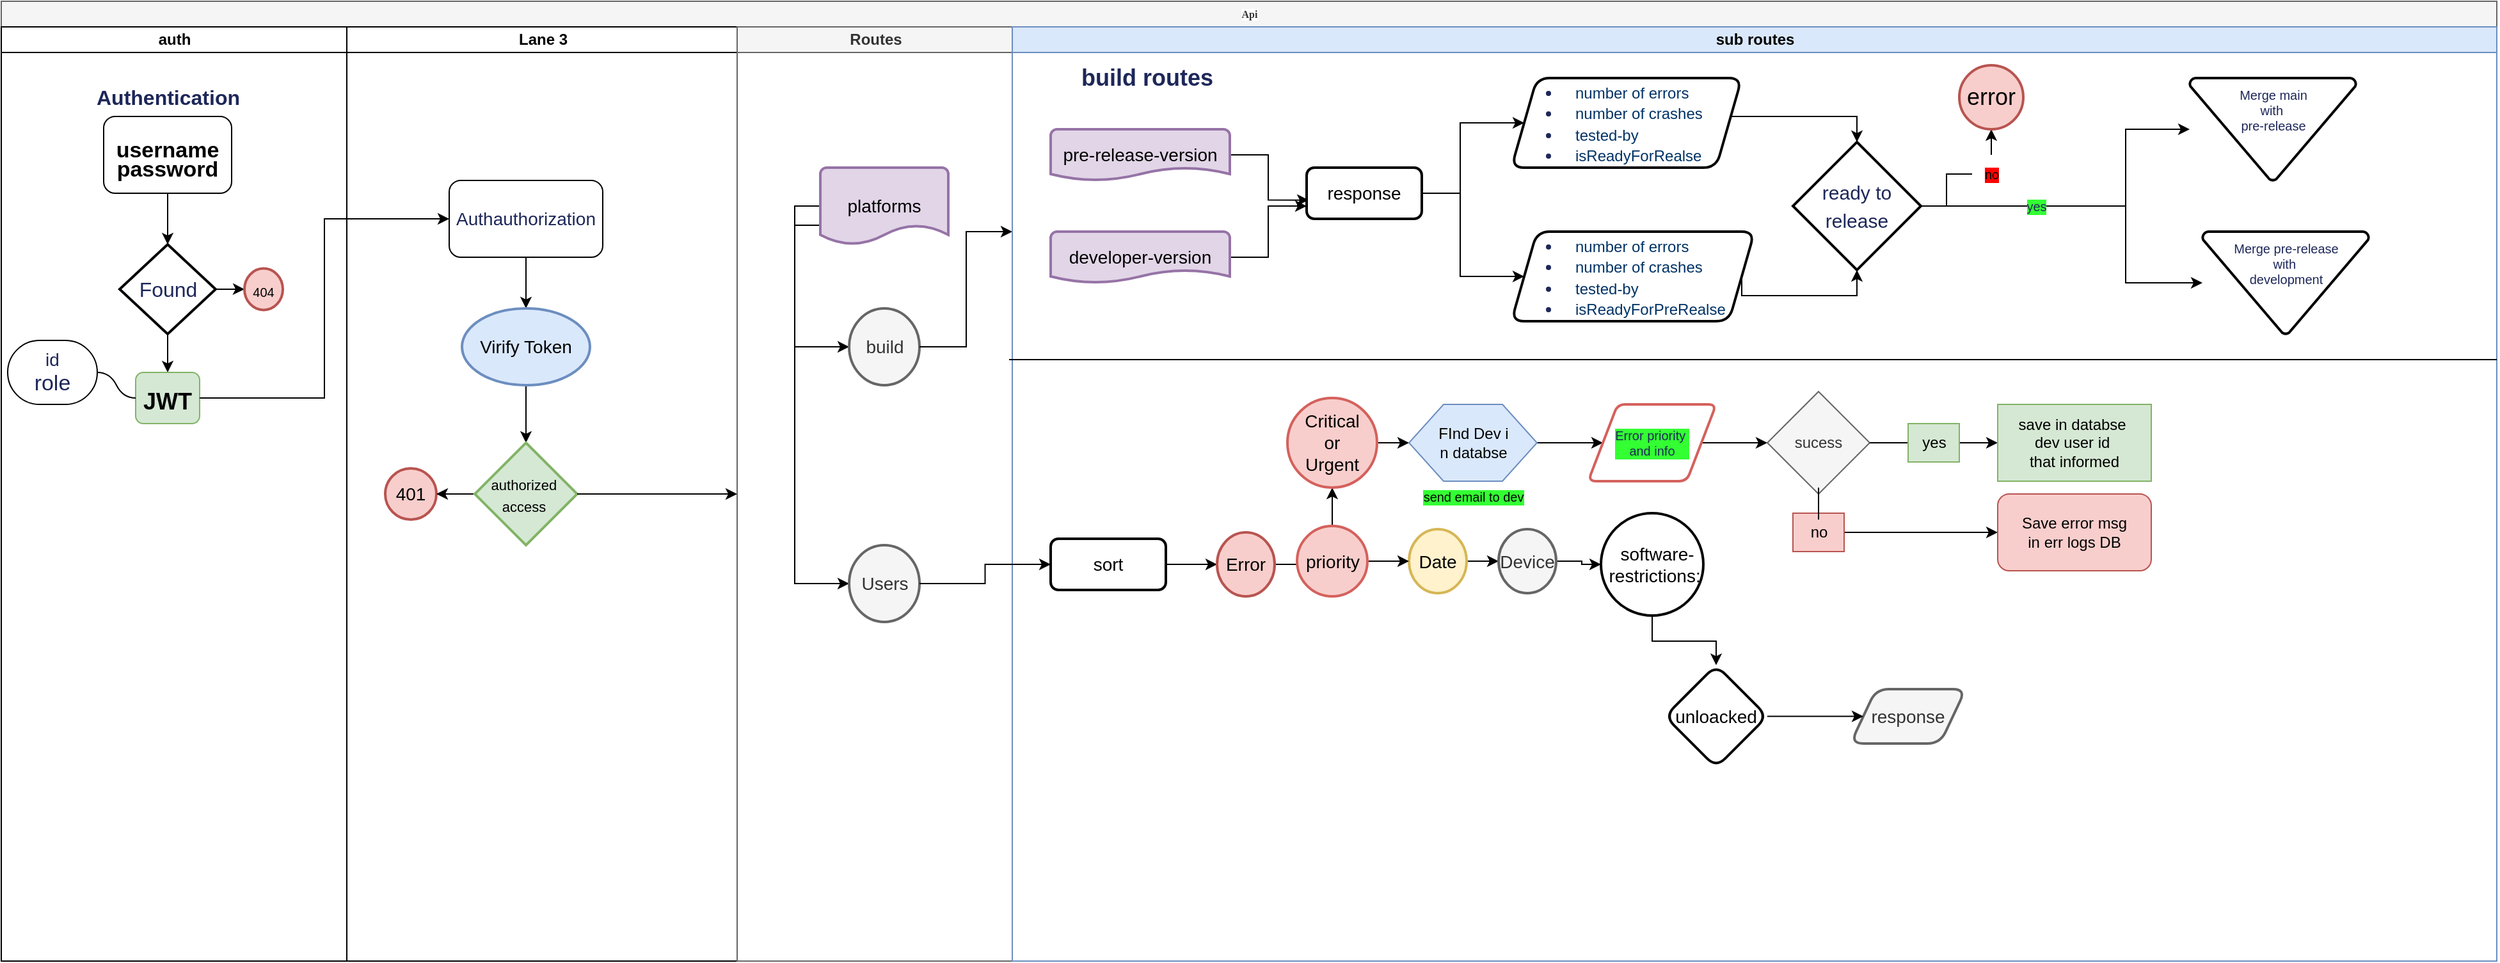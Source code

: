 <mxfile version="20.8.5" type="github">
  <diagram name="Page-1" id="74e2e168-ea6b-b213-b513-2b3c1d86103e">
    <mxGraphModel dx="1870" dy="2088" grid="1" gridSize="10" guides="1" tooltips="1" connect="1" arrows="1" fold="1" page="1" pageScale="1" pageWidth="1100" pageHeight="850" background="none" math="0" shadow="0">
      <root>
        <mxCell id="0" />
        <mxCell id="1" parent="0" />
        <mxCell id="TijtGxp5Sjw6RaLspG1S-23" style="edgeStyle=orthogonalEdgeStyle;rounded=0;orthogonalLoop=1;jettySize=auto;html=1;exitX=1;exitY=0.5;exitDx=0;exitDy=0;fontFamily=Helvetica;fontSize=14;fontColor=#1d2759;" parent="1" source="TijtGxp5Sjw6RaLspG1S-5" edge="1">
          <mxGeometry relative="1" as="geometry">
            <mxPoint x="870" y="455" as="targetPoint" />
            <Array as="points">
              <mxPoint x="850" y="445" />
              <mxPoint x="850" y="455" />
            </Array>
          </mxGeometry>
        </mxCell>
        <mxCell id="77e6c97f196da883-1" value="Api" style="swimlane;html=1;childLayout=stackLayout;startSize=20;rounded=0;shadow=0;labelBackgroundColor=#FFFFFF;strokeWidth=1;fontFamily=Verdana;fontSize=8;align=center;fillColor=#f5f5f5;fontColor=#333333;strokeColor=#666666;" parent="1" vertex="1">
          <mxGeometry x="160" y="-10" width="1950" height="750" as="geometry" />
        </mxCell>
        <mxCell id="77e6c97f196da883-2" value="auth" style="swimlane;html=1;startSize=20;" parent="77e6c97f196da883-1" vertex="1">
          <mxGeometry y="20" width="270" height="730" as="geometry">
            <mxRectangle y="20" width="40" height="730" as="alternateBounds" />
          </mxGeometry>
        </mxCell>
        <mxCell id="tOllKT5evSO37Req1rAb-6" value="" style="edgeStyle=orthogonalEdgeStyle;rounded=0;orthogonalLoop=1;jettySize=auto;html=1;fontFamily=Helvetica;fontSize=17;fontColor=#1d2759;" parent="77e6c97f196da883-2" source="77e6c97f196da883-8" target="tOllKT5evSO37Req1rAb-4" edge="1">
          <mxGeometry relative="1" as="geometry" />
        </mxCell>
        <mxCell id="77e6c97f196da883-8" value="&lt;h1 style=&quot;line-height: 20%; font-size: 17px;&quot;&gt;&lt;font face=&quot;Helvetica&quot; style=&quot;font-size: 17px;&quot;&gt;username&lt;/font&gt;&lt;/h1&gt;&lt;div style=&quot;line-height: 20%; font-size: 17px;&quot;&gt;&lt;font face=&quot;Helvetica&quot; style=&quot;font-size: 17px;&quot;&gt;&lt;b style=&quot;&quot;&gt;password&lt;/b&gt;&lt;/font&gt;&lt;/div&gt;" style="rounded=1;whiteSpace=wrap;html=1;shadow=0;labelBackgroundColor=none;strokeWidth=1;fontFamily=Verdana;fontSize=8;align=center;" parent="77e6c97f196da883-2" vertex="1">
          <mxGeometry x="80" y="70" width="100" height="60" as="geometry" />
        </mxCell>
        <mxCell id="tOllKT5evSO37Req1rAb-3" value="&lt;b&gt;&lt;font color=&quot;#1d2759&quot;&gt;Authentication&lt;/font&gt;&lt;/b&gt;" style="text;html=1;align=center;verticalAlign=middle;resizable=0;points=[];autosize=1;strokeColor=none;fillColor=none;fontSize=16;strokeWidth=1;" parent="77e6c97f196da883-2" vertex="1">
          <mxGeometry x="60" y="40" width="140" height="30" as="geometry" />
        </mxCell>
        <mxCell id="tOllKT5evSO37Req1rAb-8" value="" style="edgeStyle=orthogonalEdgeStyle;rounded=0;orthogonalLoop=1;jettySize=auto;html=1;fontFamily=Helvetica;fontSize=18;fontColor=#1d2759;" parent="77e6c97f196da883-2" source="tOllKT5evSO37Req1rAb-4" target="tOllKT5evSO37Req1rAb-7" edge="1">
          <mxGeometry relative="1" as="geometry" />
        </mxCell>
        <mxCell id="tOllKT5evSO37Req1rAb-10" value="" style="edgeStyle=orthogonalEdgeStyle;rounded=0;orthogonalLoop=1;jettySize=auto;html=1;fontFamily=Helvetica;fontSize=18;fontColor=#1d2759;" parent="77e6c97f196da883-2" source="tOllKT5evSO37Req1rAb-4" target="tOllKT5evSO37Req1rAb-9" edge="1">
          <mxGeometry relative="1" as="geometry" />
        </mxCell>
        <mxCell id="tOllKT5evSO37Req1rAb-4" value="Found" style="strokeWidth=2;html=1;shape=mxgraph.flowchart.decision;whiteSpace=wrap;fontSize=16;fontColor=#1d2759;" parent="77e6c97f196da883-2" vertex="1">
          <mxGeometry x="92.5" y="170" width="75" height="70" as="geometry" />
        </mxCell>
        <mxCell id="tOllKT5evSO37Req1rAb-7" value="&lt;h1 style=&quot;line-height: 50%;&quot;&gt;&lt;font style=&quot;font-size: 18px;&quot;&gt;JWT&lt;/font&gt;&lt;/h1&gt;" style="rounded=1;whiteSpace=wrap;html=1;strokeWidth=1;fontFamily=Helvetica;fontSize=17;fillColor=#d5e8d4;strokeColor=#82b366;" parent="77e6c97f196da883-2" vertex="1">
          <mxGeometry x="105" y="270" width="50" height="40" as="geometry" />
        </mxCell>
        <mxCell id="tOllKT5evSO37Req1rAb-9" value="&lt;font style=&quot;font-size: 10px;&quot;&gt;404&lt;/font&gt;" style="ellipse;whiteSpace=wrap;html=1;fontSize=16;strokeWidth=2;fillColor=#f8cecc;strokeColor=#b85450;" parent="77e6c97f196da883-2" vertex="1">
          <mxGeometry x="190" y="188.75" width="30" height="32.5" as="geometry" />
        </mxCell>
        <mxCell id="tOllKT5evSO37Req1rAb-45" value="id&lt;br style=&quot;border-color: var(--border-color); font-size: 17px;&quot;&gt;&lt;span style=&quot;font-size: 17px;&quot;&gt;role&lt;/span&gt;" style="whiteSpace=wrap;html=1;rounded=1;arcSize=50;align=center;verticalAlign=middle;strokeWidth=1;autosize=1;spacing=4;treeFolding=1;treeMoving=1;newEdgeStyle={&quot;edgeStyle&quot;:&quot;entityRelationEdgeStyle&quot;,&quot;startArrow&quot;:&quot;none&quot;,&quot;endArrow&quot;:&quot;none&quot;,&quot;segment&quot;:10,&quot;curved&quot;:1,&quot;sourcePerimeterSpacing&quot;:0,&quot;targetPerimeterSpacing&quot;:0};fontFamily=Helvetica;fontSize=14;fontColor=#1d2759;" parent="77e6c97f196da883-2" vertex="1">
          <mxGeometry x="5" y="245" width="70" height="50" as="geometry" />
        </mxCell>
        <mxCell id="tOllKT5evSO37Req1rAb-46" value="" style="edgeStyle=entityRelationEdgeStyle;startArrow=none;endArrow=none;segment=10;curved=1;sourcePerimeterSpacing=0;targetPerimeterSpacing=0;rounded=0;fontFamily=Helvetica;fontSize=14;fontColor=#1d2759;exitX=0;exitY=0.5;exitDx=0;exitDy=0;" parent="77e6c97f196da883-2" source="tOllKT5evSO37Req1rAb-7" target="tOllKT5evSO37Req1rAb-45" edge="1">
          <mxGeometry relative="1" as="geometry">
            <mxPoint x="113" y="280" as="sourcePoint" />
          </mxGeometry>
        </mxCell>
        <mxCell id="77e6c97f196da883-4" value="Lane 3" style="swimlane;html=1;startSize=20;" parent="77e6c97f196da883-1" vertex="1">
          <mxGeometry x="270" y="20" width="305" height="730" as="geometry" />
        </mxCell>
        <mxCell id="tOllKT5evSO37Req1rAb-27" value="" style="edgeStyle=orthogonalEdgeStyle;rounded=0;orthogonalLoop=1;jettySize=auto;html=1;fontFamily=Helvetica;fontSize=14;fontColor=#1d2759;" parent="77e6c97f196da883-4" source="tOllKT5evSO37Req1rAb-11" target="tOllKT5evSO37Req1rAb-26" edge="1">
          <mxGeometry relative="1" as="geometry" />
        </mxCell>
        <mxCell id="tOllKT5evSO37Req1rAb-11" value="&lt;font style=&quot;font-size: 14px;&quot;&gt;Authauthorization&lt;/font&gt;" style="whiteSpace=wrap;html=1;fontSize=17;fontColor=#1d2759;rounded=1;strokeWidth=1;fontFamily=Helvetica;" parent="77e6c97f196da883-4" vertex="1">
          <mxGeometry x="80" y="120" width="120" height="60" as="geometry" />
        </mxCell>
        <mxCell id="tOllKT5evSO37Req1rAb-35" value="" style="edgeStyle=orthogonalEdgeStyle;rounded=0;orthogonalLoop=1;jettySize=auto;html=1;fontFamily=Helvetica;fontSize=11;fontColor=#1d2759;" parent="77e6c97f196da883-4" source="tOllKT5evSO37Req1rAb-26" target="tOllKT5evSO37Req1rAb-34" edge="1">
          <mxGeometry relative="1" as="geometry" />
        </mxCell>
        <mxCell id="tOllKT5evSO37Req1rAb-26" value="Virify Token" style="strokeWidth=2;html=1;shape=mxgraph.flowchart.start_1;whiteSpace=wrap;fontFamily=Helvetica;fontSize=14;fillColor=#dae8fc;strokeColor=#6c8ebf;" parent="77e6c97f196da883-4" vertex="1">
          <mxGeometry x="90" y="220" width="100" height="60" as="geometry" />
        </mxCell>
        <mxCell id="tOllKT5evSO37Req1rAb-31" value="401" style="ellipse;whiteSpace=wrap;html=1;fontSize=14;strokeWidth=2;fontFamily=Helvetica;fillColor=#f8cecc;strokeColor=#b85450;" parent="77e6c97f196da883-4" vertex="1">
          <mxGeometry x="30" y="345" width="40" height="40" as="geometry" />
        </mxCell>
        <mxCell id="tOllKT5evSO37Req1rAb-36" value="" style="edgeStyle=orthogonalEdgeStyle;rounded=0;orthogonalLoop=1;jettySize=auto;html=1;fontFamily=Helvetica;fontSize=11;fontColor=#1d2759;" parent="77e6c97f196da883-4" source="tOllKT5evSO37Req1rAb-34" target="tOllKT5evSO37Req1rAb-31" edge="1">
          <mxGeometry relative="1" as="geometry" />
        </mxCell>
        <mxCell id="tOllKT5evSO37Req1rAb-34" value="&lt;font style=&quot;font-size: 11px;&quot;&gt;authorized&amp;nbsp; access&amp;nbsp;&lt;/font&gt;" style="rhombus;whiteSpace=wrap;html=1;fontSize=14;strokeWidth=2;fontFamily=Helvetica;fillColor=#d5e8d4;strokeColor=#82b366;" parent="77e6c97f196da883-4" vertex="1">
          <mxGeometry x="100" y="325" width="80" height="80" as="geometry" />
        </mxCell>
        <mxCell id="77e6c97f196da883-5" value="Routes" style="swimlane;html=1;startSize=20;fillColor=#f5f5f5;fontColor=#333333;strokeColor=#666666;" parent="77e6c97f196da883-1" vertex="1">
          <mxGeometry x="575" y="20" width="215" height="730" as="geometry" />
        </mxCell>
        <mxCell id="TijtGxp5Sjw6RaLspG1S-18" style="edgeStyle=orthogonalEdgeStyle;rounded=0;orthogonalLoop=1;jettySize=auto;html=1;exitX=0;exitY=0.75;exitDx=0;exitDy=0;exitPerimeter=0;entryX=0;entryY=0.5;entryDx=0;entryDy=0;fontFamily=Helvetica;fontSize=14;fontColor=#1d2759;" parent="77e6c97f196da883-5" source="TijtGxp5Sjw6RaLspG1S-3" target="TijtGxp5Sjw6RaLspG1S-9" edge="1">
          <mxGeometry relative="1" as="geometry" />
        </mxCell>
        <mxCell id="TijtGxp5Sjw6RaLspG1S-19" style="edgeStyle=orthogonalEdgeStyle;rounded=0;orthogonalLoop=1;jettySize=auto;html=1;exitX=0;exitY=0.5;exitDx=0;exitDy=0;exitPerimeter=0;entryX=0;entryY=0.5;entryDx=0;entryDy=0;fontFamily=Helvetica;fontSize=14;fontColor=#1d2759;" parent="77e6c97f196da883-5" source="TijtGxp5Sjw6RaLspG1S-3" target="TijtGxp5Sjw6RaLspG1S-5" edge="1">
          <mxGeometry relative="1" as="geometry" />
        </mxCell>
        <mxCell id="TijtGxp5Sjw6RaLspG1S-3" value="platforms" style="strokeWidth=2;html=1;shape=mxgraph.flowchart.document2;whiteSpace=wrap;size=0.25;fontFamily=Helvetica;fontSize=14;fillColor=#e1d5e7;strokeColor=#9673a6;" parent="77e6c97f196da883-5" vertex="1">
          <mxGeometry x="65" y="110" width="100" height="60" as="geometry" />
        </mxCell>
        <mxCell id="TijtGxp5Sjw6RaLspG1S-5" value="Users" style="ellipse;whiteSpace=wrap;html=1;fontSize=14;strokeWidth=2;fillColor=#f5f5f5;fontColor=#333333;strokeColor=#666666;" parent="77e6c97f196da883-5" vertex="1">
          <mxGeometry x="87.5" y="405" width="55" height="60" as="geometry" />
        </mxCell>
        <mxCell id="TijtGxp5Sjw6RaLspG1S-9" value="build" style="ellipse;whiteSpace=wrap;html=1;fontSize=14;fillColor=#f5f5f5;strokeColor=#666666;strokeWidth=2;fontColor=#333333;" parent="77e6c97f196da883-5" vertex="1">
          <mxGeometry x="87.5" y="220" width="55" height="60" as="geometry" />
        </mxCell>
        <mxCell id="tOllKT5evSO37Req1rAb-25" style="edgeStyle=orthogonalEdgeStyle;rounded=0;orthogonalLoop=1;jettySize=auto;html=1;exitX=1;exitY=0.5;exitDx=0;exitDy=0;entryX=0;entryY=0.5;entryDx=0;entryDy=0;fontFamily=Helvetica;fontSize=14;fontColor=#1d2759;" parent="77e6c97f196da883-1" source="tOllKT5evSO37Req1rAb-7" target="tOllKT5evSO37Req1rAb-11" edge="1">
          <mxGeometry relative="1" as="geometry" />
        </mxCell>
        <mxCell id="TijtGxp5Sjw6RaLspG1S-13" style="edgeStyle=orthogonalEdgeStyle;rounded=0;orthogonalLoop=1;jettySize=auto;html=1;exitX=1;exitY=0.5;exitDx=0;exitDy=0;fontFamily=Helvetica;fontSize=14;fontColor=#1d2759;" parent="77e6c97f196da883-1" source="tOllKT5evSO37Req1rAb-34" target="77e6c97f196da883-5" edge="1">
          <mxGeometry relative="1" as="geometry" />
        </mxCell>
        <mxCell id="TijtGxp5Sjw6RaLspG1S-21" style="edgeStyle=orthogonalEdgeStyle;rounded=0;orthogonalLoop=1;jettySize=auto;html=1;exitX=1;exitY=0.5;exitDx=0;exitDy=0;fontFamily=Helvetica;fontSize=14;fontColor=#1d2759;" parent="77e6c97f196da883-1" source="TijtGxp5Sjw6RaLspG1S-9" target="77e6c97f196da883-6" edge="1">
          <mxGeometry relative="1" as="geometry">
            <Array as="points">
              <mxPoint x="754" y="270" />
              <mxPoint x="754" y="180" />
            </Array>
          </mxGeometry>
        </mxCell>
        <mxCell id="77e6c97f196da883-6" value="sub routes" style="swimlane;html=1;startSize=20;fillColor=#dae8fc;strokeColor=#6c8ebf;" parent="77e6c97f196da883-1" vertex="1">
          <mxGeometry x="790" y="20" width="1160" height="730" as="geometry" />
        </mxCell>
        <mxCell id="TijtGxp5Sjw6RaLspG1S-25" value="" style="endArrow=none;html=1;rounded=0;fontFamily=Helvetica;fontSize=14;fontColor=#1d2759;" parent="77e6c97f196da883-6" edge="1">
          <mxGeometry width="50" height="50" relative="1" as="geometry">
            <mxPoint x="-2.5" y="260" as="sourcePoint" />
            <mxPoint x="1160" y="260" as="targetPoint" />
            <Array as="points">
              <mxPoint x="167.5" y="260" />
            </Array>
          </mxGeometry>
        </mxCell>
        <mxCell id="TijtGxp5Sjw6RaLspG1S-27" value="&lt;b&gt;&lt;font style=&quot;font-size: 18px;&quot;&gt;build routes&lt;/font&gt;&lt;/b&gt;" style="text;html=1;align=center;verticalAlign=middle;resizable=0;points=[];autosize=1;strokeColor=none;fillColor=none;fontSize=14;fontFamily=Helvetica;fontColor=#1d2759;" parent="77e6c97f196da883-6" vertex="1">
          <mxGeometry x="40" y="20" width="130" height="40" as="geometry" />
        </mxCell>
        <mxCell id="TijtGxp5Sjw6RaLspG1S-39" style="edgeStyle=orthogonalEdgeStyle;rounded=0;orthogonalLoop=1;jettySize=auto;html=1;exitX=1;exitY=0.5;exitDx=0;exitDy=0;exitPerimeter=0;entryX=0.017;entryY=0.633;entryDx=0;entryDy=0;entryPerimeter=0;fontFamily=Helvetica;fontSize=18;fontColor=#1d2759;" parent="77e6c97f196da883-6" source="TijtGxp5Sjw6RaLspG1S-36" target="TijtGxp5Sjw6RaLspG1S-38" edge="1">
          <mxGeometry relative="1" as="geometry" />
        </mxCell>
        <mxCell id="TijtGxp5Sjw6RaLspG1S-36" value="pre-release-version" style="strokeWidth=2;html=1;shape=mxgraph.flowchart.document2;whiteSpace=wrap;size=0.25;fontFamily=Helvetica;fontSize=14;fillColor=#e1d5e7;strokeColor=#9673a6;" parent="77e6c97f196da883-6" vertex="1">
          <mxGeometry x="30" y="80" width="140" height="40" as="geometry" />
        </mxCell>
        <mxCell id="TijtGxp5Sjw6RaLspG1S-40" style="edgeStyle=orthogonalEdgeStyle;rounded=0;orthogonalLoop=1;jettySize=auto;html=1;exitX=1;exitY=0.5;exitDx=0;exitDy=0;exitPerimeter=0;entryX=0;entryY=0.75;entryDx=0;entryDy=0;fontFamily=Helvetica;fontSize=18;fontColor=#1d2759;" parent="77e6c97f196da883-6" source="TijtGxp5Sjw6RaLspG1S-37" target="TijtGxp5Sjw6RaLspG1S-38" edge="1">
          <mxGeometry relative="1" as="geometry" />
        </mxCell>
        <mxCell id="TijtGxp5Sjw6RaLspG1S-37" value="developer-version" style="strokeWidth=2;html=1;shape=mxgraph.flowchart.document2;whiteSpace=wrap;size=0.25;fontFamily=Helvetica;fontSize=14;fillColor=#e1d5e7;strokeColor=#9673a6;" parent="77e6c97f196da883-6" vertex="1">
          <mxGeometry x="30" y="160" width="140" height="40" as="geometry" />
        </mxCell>
        <mxCell id="TijtGxp5Sjw6RaLspG1S-43" value="" style="edgeStyle=orthogonalEdgeStyle;rounded=0;orthogonalLoop=1;jettySize=auto;html=1;fontFamily=Helvetica;fontSize=18;fontColor=#1d2759;" parent="77e6c97f196da883-6" source="TijtGxp5Sjw6RaLspG1S-38" target="TijtGxp5Sjw6RaLspG1S-42" edge="1">
          <mxGeometry relative="1" as="geometry">
            <Array as="points">
              <mxPoint x="350" y="130" />
              <mxPoint x="350" y="75" />
            </Array>
          </mxGeometry>
        </mxCell>
        <mxCell id="TijtGxp5Sjw6RaLspG1S-46" style="edgeStyle=orthogonalEdgeStyle;rounded=0;orthogonalLoop=1;jettySize=auto;html=1;exitX=1;exitY=0.5;exitDx=0;exitDy=0;entryX=0;entryY=0.5;entryDx=0;entryDy=0;fontFamily=Helvetica;fontSize=18;fontColor=#1d2759;" parent="77e6c97f196da883-6" source="TijtGxp5Sjw6RaLspG1S-38" target="TijtGxp5Sjw6RaLspG1S-44" edge="1">
          <mxGeometry relative="1" as="geometry">
            <Array as="points">
              <mxPoint x="350" y="130" />
              <mxPoint x="350" y="195" />
            </Array>
          </mxGeometry>
        </mxCell>
        <mxCell id="TijtGxp5Sjw6RaLspG1S-38" value="response" style="rounded=1;whiteSpace=wrap;html=1;fontSize=14;strokeWidth=2;fontFamily=Helvetica;" parent="77e6c97f196da883-6" vertex="1">
          <mxGeometry x="230" y="110" width="90" height="40" as="geometry" />
        </mxCell>
        <mxCell id="TijtGxp5Sjw6RaLspG1S-52" style="edgeStyle=orthogonalEdgeStyle;rounded=0;orthogonalLoop=1;jettySize=auto;html=1;exitX=1;exitY=0.5;exitDx=0;exitDy=0;entryX=0.5;entryY=0;entryDx=0;entryDy=0;entryPerimeter=0;fontFamily=Helvetica;fontSize=15;fontColor=#1d2759;" parent="77e6c97f196da883-6" source="TijtGxp5Sjw6RaLspG1S-42" target="TijtGxp5Sjw6RaLspG1S-50" edge="1">
          <mxGeometry relative="1" as="geometry">
            <Array as="points">
              <mxPoint x="560" y="70" />
              <mxPoint x="660" y="70" />
            </Array>
          </mxGeometry>
        </mxCell>
        <mxCell id="TijtGxp5Sjw6RaLspG1S-42" value="&lt;ul&gt;&lt;li style=&quot;&quot;&gt;&lt;p style=&quot;border-color: var(--border-color); color: rgb(0, 51, 102); font-size: 12px; margin: 0px 0px 0px 8px;&quot;&gt;&lt;span style=&quot;background-color: initial;&quot;&gt;number of errors&lt;/span&gt;&lt;br&gt;&lt;/p&gt;&lt;/li&gt;&lt;li style=&quot;&quot;&gt;&lt;p style=&quot;border-color: var(--border-color); color: rgb(0, 51, 102); font-size: 12px; margin: 0px 0px 0px 8px;&quot;&gt;&lt;span style=&quot;background-color: initial;&quot;&gt;number of crashes&lt;/span&gt;&lt;br&gt;&lt;/p&gt;&lt;/li&gt;&lt;li style=&quot;&quot;&gt;&lt;p style=&quot;border-color: var(--border-color); color: rgb(0, 51, 102); font-size: 12px; margin: 0px 0px 0px 8px;&quot;&gt;&lt;span style=&quot;background-color: initial;&quot;&gt;tested-by&lt;/span&gt;&lt;/p&gt;&lt;/li&gt;&lt;li style=&quot;&quot;&gt;&lt;p style=&quot;border-color: var(--border-color); color: rgb(0, 51, 102); font-size: 12px; margin: 0px 0px 0px 8px;&quot;&gt;&lt;span style=&quot;background-color: initial;&quot;&gt;isReadyForRealse&lt;/span&gt;&lt;/p&gt;&lt;/li&gt;&lt;/ul&gt;" style="shape=parallelogram;perimeter=parallelogramPerimeter;whiteSpace=wrap;html=1;fixedSize=1;fontSize=14;rounded=1;strokeWidth=2;fontFamily=Helvetica;fontColor=#1d2759;align=left;" parent="77e6c97f196da883-6" vertex="1">
          <mxGeometry x="390" y="40" width="180" height="70" as="geometry" />
        </mxCell>
        <mxCell id="TijtGxp5Sjw6RaLspG1S-51" style="edgeStyle=orthogonalEdgeStyle;rounded=0;orthogonalLoop=1;jettySize=auto;html=1;exitX=1;exitY=0.5;exitDx=0;exitDy=0;entryX=0.5;entryY=1;entryDx=0;entryDy=0;entryPerimeter=0;fontFamily=Helvetica;fontSize=15;fontColor=#1d2759;" parent="77e6c97f196da883-6" source="TijtGxp5Sjw6RaLspG1S-44" target="TijtGxp5Sjw6RaLspG1S-50" edge="1">
          <mxGeometry relative="1" as="geometry">
            <Array as="points">
              <mxPoint x="570" y="210" />
              <mxPoint x="660" y="210" />
            </Array>
          </mxGeometry>
        </mxCell>
        <mxCell id="TijtGxp5Sjw6RaLspG1S-44" value="&lt;ul&gt;&lt;li style=&quot;&quot;&gt;&lt;p style=&quot;border-color: var(--border-color); color: rgb(0, 51, 102); font-size: 12px; margin: 0px 0px 0px 8px;&quot;&gt;&lt;span style=&quot;background-color: initial;&quot;&gt;number of errors&lt;/span&gt;&lt;br&gt;&lt;/p&gt;&lt;/li&gt;&lt;li style=&quot;&quot;&gt;&lt;p style=&quot;border-color: var(--border-color); color: rgb(0, 51, 102); font-size: 12px; margin: 0px 0px 0px 8px;&quot;&gt;&lt;span style=&quot;background-color: initial;&quot;&gt;number of crashes&lt;/span&gt;&lt;br&gt;&lt;/p&gt;&lt;/li&gt;&lt;li style=&quot;&quot;&gt;&lt;p style=&quot;border-color: var(--border-color); color: rgb(0, 51, 102); font-size: 12px; margin: 0px 0px 0px 8px;&quot;&gt;&lt;span style=&quot;background-color: initial;&quot;&gt;tested-by&lt;/span&gt;&lt;/p&gt;&lt;/li&gt;&lt;li style=&quot;&quot;&gt;&lt;p style=&quot;border-color: var(--border-color); color: rgb(0, 51, 102); font-size: 12px; margin: 0px 0px 0px 8px;&quot;&gt;&lt;span style=&quot;background-color: initial;&quot;&gt;isReadyForPreRealse&lt;/span&gt;&lt;/p&gt;&lt;/li&gt;&lt;/ul&gt;" style="shape=parallelogram;perimeter=parallelogramPerimeter;whiteSpace=wrap;html=1;fixedSize=1;fontSize=14;rounded=1;strokeWidth=2;fontFamily=Helvetica;fontColor=#1d2759;align=left;" parent="77e6c97f196da883-6" vertex="1">
          <mxGeometry x="390" y="160" width="190" height="70" as="geometry" />
        </mxCell>
        <mxCell id="TijtGxp5Sjw6RaLspG1S-54" value="" style="edgeStyle=orthogonalEdgeStyle;rounded=0;orthogonalLoop=1;jettySize=auto;html=1;fontFamily=Helvetica;fontSize=15;fontColor=#1d2759;startArrow=none;" parent="77e6c97f196da883-6" source="TijtGxp5Sjw6RaLspG1S-61" target="TijtGxp5Sjw6RaLspG1S-53" edge="1">
          <mxGeometry relative="1" as="geometry" />
        </mxCell>
        <mxCell id="TijtGxp5Sjw6RaLspG1S-60" style="edgeStyle=orthogonalEdgeStyle;rounded=0;orthogonalLoop=1;jettySize=auto;html=1;exitX=1;exitY=0.5;exitDx=0;exitDy=0;exitPerimeter=0;entryX=0;entryY=0.5;entryDx=0;entryDy=0;entryPerimeter=0;fontFamily=Helvetica;fontSize=10;fontColor=#1d2759;" parent="77e6c97f196da883-6" source="TijtGxp5Sjw6RaLspG1S-50" target="TijtGxp5Sjw6RaLspG1S-58" edge="1">
          <mxGeometry relative="1" as="geometry">
            <Array as="points">
              <mxPoint x="870" y="140" />
              <mxPoint x="870" y="200" />
            </Array>
          </mxGeometry>
        </mxCell>
        <mxCell id="TijtGxp5Sjw6RaLspG1S-50" value="&lt;font style=&quot;font-size: 15px;&quot;&gt;ready to release&lt;/font&gt;" style="strokeWidth=2;html=1;shape=mxgraph.flowchart.decision;whiteSpace=wrap;fontFamily=Helvetica;fontSize=18;fontColor=#1d2759;" parent="77e6c97f196da883-6" vertex="1">
          <mxGeometry x="610" y="90" width="100" height="100" as="geometry" />
        </mxCell>
        <mxCell id="TijtGxp5Sjw6RaLspG1S-53" value="error" style="ellipse;whiteSpace=wrap;html=1;fontSize=18;strokeWidth=2;fillColor=#f8cecc;strokeColor=#b85450;" parent="77e6c97f196da883-6" vertex="1">
          <mxGeometry x="740" y="30" width="50" height="50" as="geometry" />
        </mxCell>
        <mxCell id="TijtGxp5Sjw6RaLspG1S-55" value="&lt;p style=&quot;line-height: 70%;&quot;&gt;&lt;font style=&quot;font-size: 10px;&quot;&gt;&lt;br&gt;&lt;/font&gt;&lt;/p&gt;" style="strokeWidth=2;html=1;shape=mxgraph.flowchart.merge_or_storage;whiteSpace=wrap;fontFamily=Helvetica;fontSize=15;fontColor=#1d2759;" parent="77e6c97f196da883-6" vertex="1">
          <mxGeometry x="920" y="40" width="130" height="80" as="geometry" />
        </mxCell>
        <mxCell id="TijtGxp5Sjw6RaLspG1S-56" style="edgeStyle=orthogonalEdgeStyle;rounded=0;orthogonalLoop=1;jettySize=auto;html=1;exitX=1;exitY=0.5;exitDx=0;exitDy=0;exitPerimeter=0;entryX=0;entryY=0.5;entryDx=0;entryDy=0;entryPerimeter=0;fontFamily=Helvetica;fontSize=15;fontColor=#1d2759;startArrow=none;" parent="77e6c97f196da883-6" source="TijtGxp5Sjw6RaLspG1S-64" target="TijtGxp5Sjw6RaLspG1S-55" edge="1">
          <mxGeometry relative="1" as="geometry" />
        </mxCell>
        <mxCell id="TijtGxp5Sjw6RaLspG1S-57" value="Merge main&lt;br&gt;with&amp;nbsp;&lt;br&gt;pre-release" style="text;html=1;align=center;verticalAlign=middle;resizable=0;points=[];autosize=1;strokeColor=none;fillColor=none;fontSize=10;fontFamily=Helvetica;fontColor=#1d2759;" parent="77e6c97f196da883-6" vertex="1">
          <mxGeometry x="945" y="40" width="80" height="50" as="geometry" />
        </mxCell>
        <mxCell id="TijtGxp5Sjw6RaLspG1S-58" value="&lt;p style=&quot;line-height: 70%;&quot;&gt;&lt;font style=&quot;font-size: 10px;&quot;&gt;&lt;br&gt;&lt;/font&gt;&lt;/p&gt;" style="strokeWidth=2;html=1;shape=mxgraph.flowchart.merge_or_storage;whiteSpace=wrap;fontFamily=Helvetica;fontSize=15;fontColor=#1d2759;" parent="77e6c97f196da883-6" vertex="1">
          <mxGeometry x="930" y="160" width="130" height="80" as="geometry" />
        </mxCell>
        <mxCell id="TijtGxp5Sjw6RaLspG1S-59" value="Merge pre-release&lt;br&gt;with&amp;nbsp;&lt;br&gt;development" style="text;html=1;align=center;verticalAlign=middle;resizable=0;points=[];autosize=1;strokeColor=none;fillColor=none;fontSize=10;fontFamily=Helvetica;fontColor=#1d2759;" parent="77e6c97f196da883-6" vertex="1">
          <mxGeometry x="940" y="160" width="110" height="50" as="geometry" />
        </mxCell>
        <mxCell id="TijtGxp5Sjw6RaLspG1S-62" value="" style="edgeStyle=orthogonalEdgeStyle;rounded=0;orthogonalLoop=1;jettySize=auto;html=1;fontFamily=Helvetica;fontSize=15;fontColor=#1d2759;endArrow=none;" parent="77e6c97f196da883-6" source="TijtGxp5Sjw6RaLspG1S-50" target="TijtGxp5Sjw6RaLspG1S-61" edge="1">
          <mxGeometry relative="1" as="geometry">
            <mxPoint x="1580" y="160" as="sourcePoint" />
            <mxPoint x="1635" y="100" as="targetPoint" />
          </mxGeometry>
        </mxCell>
        <mxCell id="TijtGxp5Sjw6RaLspG1S-61" value="no" style="text;html=1;align=center;verticalAlign=middle;resizable=0;points=[];autosize=1;fontSize=10;fontFamily=Helvetica;labelBackgroundColor=#FF0000;" parent="77e6c97f196da883-6" vertex="1">
          <mxGeometry x="750" y="100" width="30" height="30" as="geometry" />
        </mxCell>
        <mxCell id="TijtGxp5Sjw6RaLspG1S-65" value="" style="edgeStyle=orthogonalEdgeStyle;rounded=0;orthogonalLoop=1;jettySize=auto;html=1;exitX=1;exitY=0.5;exitDx=0;exitDy=0;exitPerimeter=0;entryX=0;entryY=0.5;entryDx=0;entryDy=0;entryPerimeter=0;fontFamily=Helvetica;fontSize=15;fontColor=#1d2759;endArrow=none;" parent="77e6c97f196da883-6" source="TijtGxp5Sjw6RaLspG1S-50" target="TijtGxp5Sjw6RaLspG1S-64" edge="1">
          <mxGeometry relative="1" as="geometry">
            <mxPoint x="1580" y="160" as="sourcePoint" />
            <mxPoint x="1790" y="100" as="targetPoint" />
          </mxGeometry>
        </mxCell>
        <mxCell id="TijtGxp5Sjw6RaLspG1S-64" value="yes" style="text;html=1;align=center;verticalAlign=middle;resizable=0;points=[];autosize=1;strokeColor=none;fillColor=none;fontSize=10;fontFamily=Helvetica;fontColor=#1d2759;labelBackgroundColor=#33FF33;" parent="77e6c97f196da883-6" vertex="1">
          <mxGeometry x="780" y="125" width="40" height="30" as="geometry" />
        </mxCell>
        <mxCell id="TijtGxp5Sjw6RaLspG1S-78" value="" style="edgeStyle=orthogonalEdgeStyle;rounded=0;orthogonalLoop=1;jettySize=auto;html=1;fontFamily=Helvetica;fontSize=10;fontColor=#1d2759;" parent="77e6c97f196da883-6" source="TijtGxp5Sjw6RaLspG1S-69" target="TijtGxp5Sjw6RaLspG1S-74" edge="1">
          <mxGeometry relative="1" as="geometry" />
        </mxCell>
        <mxCell id="TijtGxp5Sjw6RaLspG1S-69" value="sort" style="rounded=1;whiteSpace=wrap;html=1;fontSize=14;strokeWidth=2;fontFamily=Helvetica;" parent="77e6c97f196da883-6" vertex="1">
          <mxGeometry x="30" y="400" width="90" height="40" as="geometry" />
        </mxCell>
        <mxCell id="TijtGxp5Sjw6RaLspG1S-81" value="" style="edgeStyle=orthogonalEdgeStyle;rounded=0;orthogonalLoop=1;jettySize=auto;html=1;fontFamily=Helvetica;fontSize=10;fontColor=#1d2759;" parent="77e6c97f196da883-6" source="TijtGxp5Sjw6RaLspG1S-70" target="TijtGxp5Sjw6RaLspG1S-80" edge="1">
          <mxGeometry relative="1" as="geometry" />
        </mxCell>
        <mxCell id="TijtGxp5Sjw6RaLspG1S-70" value="Date" style="ellipse;whiteSpace=wrap;html=1;fontSize=14;rounded=1;strokeWidth=2;fillColor=#fff2cc;strokeColor=#d6b656;" parent="77e6c97f196da883-6" vertex="1">
          <mxGeometry x="310" y="392.5" width="45" height="50" as="geometry" />
        </mxCell>
        <mxCell id="TijtGxp5Sjw6RaLspG1S-77" value="" style="edgeStyle=orthogonalEdgeStyle;rounded=0;orthogonalLoop=1;jettySize=auto;html=1;fontFamily=Helvetica;fontSize=10;fontColor=#1d2759;" parent="77e6c97f196da883-6" source="TijtGxp5Sjw6RaLspG1S-74" target="TijtGxp5Sjw6RaLspG1S-76" edge="1">
          <mxGeometry relative="1" as="geometry" />
        </mxCell>
        <mxCell id="TijtGxp5Sjw6RaLspG1S-74" value="Error" style="ellipse;whiteSpace=wrap;html=1;fontSize=14;rounded=1;strokeWidth=2;fillColor=#f8cecc;strokeColor=#b85450;" parent="77e6c97f196da883-6" vertex="1">
          <mxGeometry x="160" y="395" width="45" height="50" as="geometry" />
        </mxCell>
        <mxCell id="TijtGxp5Sjw6RaLspG1S-79" value="" style="edgeStyle=orthogonalEdgeStyle;rounded=0;orthogonalLoop=1;jettySize=auto;html=1;fontFamily=Helvetica;fontSize=10;fontColor=#1d2759;" parent="77e6c97f196da883-6" source="TijtGxp5Sjw6RaLspG1S-76" target="TijtGxp5Sjw6RaLspG1S-70" edge="1">
          <mxGeometry relative="1" as="geometry" />
        </mxCell>
        <mxCell id="TijtGxp5Sjw6RaLspG1S-83" value="" style="edgeStyle=orthogonalEdgeStyle;rounded=0;orthogonalLoop=1;jettySize=auto;html=1;fontFamily=Helvetica;fontSize=10;fontColor=#1d2759;" parent="77e6c97f196da883-6" source="TijtGxp5Sjw6RaLspG1S-76" target="TijtGxp5Sjw6RaLspG1S-82" edge="1">
          <mxGeometry relative="1" as="geometry" />
        </mxCell>
        <mxCell id="TijtGxp5Sjw6RaLspG1S-76" value="priority" style="ellipse;whiteSpace=wrap;html=1;fontSize=14;rounded=1;strokeWidth=2;fillColor=#f8cecc;strokeColor=#D4615C;" parent="77e6c97f196da883-6" vertex="1">
          <mxGeometry x="222.5" y="390" width="55" height="55" as="geometry" />
        </mxCell>
        <mxCell id="GCASV4qUsAoKAczgmsgG-32" value="" style="edgeStyle=orthogonalEdgeStyle;rounded=0;orthogonalLoop=1;jettySize=auto;html=1;" edge="1" parent="77e6c97f196da883-6" source="TijtGxp5Sjw6RaLspG1S-80" target="GCASV4qUsAoKAczgmsgG-25">
          <mxGeometry relative="1" as="geometry" />
        </mxCell>
        <mxCell id="TijtGxp5Sjw6RaLspG1S-80" value="Device" style="ellipse;whiteSpace=wrap;html=1;fontSize=14;rounded=1;strokeWidth=2;fillColor=#f5f5f5;fontColor=#333333;strokeColor=#666666;" parent="77e6c97f196da883-6" vertex="1">
          <mxGeometry x="380" y="392.5" width="45" height="50" as="geometry" />
        </mxCell>
        <mxCell id="TijtGxp5Sjw6RaLspG1S-85" value="" style="edgeStyle=orthogonalEdgeStyle;rounded=0;orthogonalLoop=1;jettySize=auto;html=1;fontFamily=Helvetica;fontSize=10;fontColor=#1d2759;" parent="77e6c97f196da883-6" source="TijtGxp5Sjw6RaLspG1S-82" target="TijtGxp5Sjw6RaLspG1S-84" edge="1">
          <mxGeometry relative="1" as="geometry" />
        </mxCell>
        <mxCell id="TijtGxp5Sjw6RaLspG1S-82" value="Critical&lt;br&gt;or&lt;br&gt;Urgent" style="ellipse;whiteSpace=wrap;html=1;fontSize=14;rounded=1;strokeWidth=2;fillColor=#f8cecc;strokeColor=#D4615C;" parent="77e6c97f196da883-6" vertex="1">
          <mxGeometry x="215" y="290" width="70" height="70" as="geometry" />
        </mxCell>
        <mxCell id="TijtGxp5Sjw6RaLspG1S-87" value="" style="edgeStyle=orthogonalEdgeStyle;rounded=0;orthogonalLoop=1;jettySize=auto;html=1;fontFamily=Helvetica;fontSize=10;fontColor=#1d2759;" parent="77e6c97f196da883-6" source="TijtGxp5Sjw6RaLspG1S-84" target="TijtGxp5Sjw6RaLspG1S-86" edge="1">
          <mxGeometry relative="1" as="geometry" />
        </mxCell>
        <mxCell id="TijtGxp5Sjw6RaLspG1S-84" value="send email to dev" style="verticalLabelPosition=bottom;verticalAlign=top;html=1;shape=hexagon;perimeter=hexagonPerimeter2;arcSize=6;size=0.27;labelBackgroundColor=#33FF33;strokeColor=#6c8ebf;strokeWidth=1;fontFamily=Helvetica;fontSize=10;fillColor=#dae8fc;" parent="77e6c97f196da883-6" vertex="1">
          <mxGeometry x="310" y="295" width="100" height="60" as="geometry" />
        </mxCell>
        <mxCell id="GCASV4qUsAoKAczgmsgG-2" value="" style="edgeStyle=orthogonalEdgeStyle;rounded=0;orthogonalLoop=1;jettySize=auto;html=1;" edge="1" parent="77e6c97f196da883-6" source="TijtGxp5Sjw6RaLspG1S-86">
          <mxGeometry relative="1" as="geometry">
            <mxPoint x="590" y="325" as="targetPoint" />
          </mxGeometry>
        </mxCell>
        <mxCell id="TijtGxp5Sjw6RaLspG1S-86" value="Error&amp;nbsp;priority&amp;nbsp;&lt;br&gt;and info" style="shape=parallelogram;html=1;strokeWidth=2;perimeter=parallelogramPerimeter;whiteSpace=wrap;rounded=1;arcSize=12;size=0.23;labelBackgroundColor=#33FF33;strokeColor=#D4615C;fontFamily=Helvetica;fontSize=10;fontColor=#1d2759;align=center;" parent="77e6c97f196da883-6" vertex="1">
          <mxGeometry x="450" y="295" width="100" height="60" as="geometry" />
        </mxCell>
        <mxCell id="GCASV4qUsAoKAczgmsgG-5" value="" style="edgeStyle=orthogonalEdgeStyle;rounded=0;orthogonalLoop=1;jettySize=auto;html=1;startArrow=none;" edge="1" parent="77e6c97f196da883-6" source="GCASV4qUsAoKAczgmsgG-6" target="GCASV4qUsAoKAczgmsgG-4">
          <mxGeometry relative="1" as="geometry" />
        </mxCell>
        <mxCell id="GCASV4qUsAoKAczgmsgG-9" value="" style="edgeStyle=orthogonalEdgeStyle;rounded=0;orthogonalLoop=1;jettySize=auto;html=1;startArrow=none;" edge="1" parent="77e6c97f196da883-6" source="GCASV4qUsAoKAczgmsgG-10" target="GCASV4qUsAoKAczgmsgG-8">
          <mxGeometry relative="1" as="geometry">
            <Array as="points">
              <mxPoint x="630" y="395" />
            </Array>
          </mxGeometry>
        </mxCell>
        <mxCell id="GCASV4qUsAoKAczgmsgG-3" value="sucess" style="rhombus;whiteSpace=wrap;html=1;fillColor=#f5f5f5;fontColor=#333333;strokeColor=#666666;" vertex="1" parent="77e6c97f196da883-6">
          <mxGeometry x="590" y="285" width="80" height="80" as="geometry" />
        </mxCell>
        <mxCell id="GCASV4qUsAoKAczgmsgG-4" value="save in databse&amp;nbsp;&lt;br&gt;dev user id&amp;nbsp;&lt;br&gt;that informed" style="whiteSpace=wrap;html=1;fillColor=#d5e8d4;strokeColor=#82b366;" vertex="1" parent="77e6c97f196da883-6">
          <mxGeometry x="770" y="295" width="120" height="60" as="geometry" />
        </mxCell>
        <mxCell id="GCASV4qUsAoKAczgmsgG-7" value="" style="edgeStyle=orthogonalEdgeStyle;rounded=0;orthogonalLoop=1;jettySize=auto;html=1;endArrow=none;" edge="1" parent="77e6c97f196da883-6" source="GCASV4qUsAoKAczgmsgG-3" target="GCASV4qUsAoKAczgmsgG-6">
          <mxGeometry relative="1" as="geometry">
            <mxPoint x="1620" y="335" as="sourcePoint" />
            <mxPoint x="1720" y="335" as="targetPoint" />
          </mxGeometry>
        </mxCell>
        <mxCell id="GCASV4qUsAoKAczgmsgG-6" value="yes" style="text;html=1;align=center;verticalAlign=middle;resizable=0;points=[];autosize=1;strokeColor=#82b366;fillColor=#d5e8d4;" vertex="1" parent="77e6c97f196da883-6">
          <mxGeometry x="700" y="310" width="40" height="30" as="geometry" />
        </mxCell>
        <mxCell id="GCASV4qUsAoKAczgmsgG-8" value="Save error msg&lt;br&gt;in err logs DB" style="rounded=1;whiteSpace=wrap;html=1;fillColor=#f8cecc;strokeColor=#b85450;" vertex="1" parent="77e6c97f196da883-6">
          <mxGeometry x="770" y="365" width="120" height="60" as="geometry" />
        </mxCell>
        <mxCell id="GCASV4qUsAoKAczgmsgG-10" value="no" style="text;html=1;align=center;verticalAlign=middle;resizable=0;points=[];autosize=1;strokeColor=#b85450;fillColor=#f8cecc;" vertex="1" parent="77e6c97f196da883-6">
          <mxGeometry x="610" y="380" width="40" height="30" as="geometry" />
        </mxCell>
        <mxCell id="GCASV4qUsAoKAczgmsgG-12" value="" style="edgeStyle=orthogonalEdgeStyle;rounded=0;orthogonalLoop=1;jettySize=auto;html=1;endArrow=none;" edge="1" parent="77e6c97f196da883-6" source="GCASV4qUsAoKAczgmsgG-3" target="GCASV4qUsAoKAczgmsgG-10">
          <mxGeometry relative="1" as="geometry">
            <mxPoint x="1580" y="375" as="sourcePoint" />
            <mxPoint x="1720" y="405" as="targetPoint" />
            <Array as="points" />
          </mxGeometry>
        </mxCell>
        <mxCell id="GCASV4qUsAoKAczgmsgG-13" value="response" style="shape=parallelogram;perimeter=parallelogramPerimeter;whiteSpace=wrap;html=1;fixedSize=1;fontSize=14;fillColor=#f5f5f5;strokeColor=#666666;fontColor=#333333;rounded=1;strokeWidth=2;" vertex="1" parent="77e6c97f196da883-6">
          <mxGeometry x="655" y="517.5" width="90" height="42.5" as="geometry" />
        </mxCell>
        <mxCell id="GCASV4qUsAoKAczgmsgG-17" value="FInd Dev i&lt;br&gt;n databse&lt;br&gt;" style="text;html=1;align=center;verticalAlign=middle;resizable=0;points=[];autosize=1;strokeColor=none;fillColor=none;" vertex="1" parent="77e6c97f196da883-6">
          <mxGeometry x="320" y="305" width="80" height="40" as="geometry" />
        </mxCell>
        <mxCell id="GCASV4qUsAoKAczgmsgG-28" value="" style="edgeStyle=orthogonalEdgeStyle;rounded=0;orthogonalLoop=1;jettySize=auto;html=1;" edge="1" parent="77e6c97f196da883-6" source="GCASV4qUsAoKAczgmsgG-25" target="GCASV4qUsAoKAczgmsgG-27">
          <mxGeometry relative="1" as="geometry" />
        </mxCell>
        <mxCell id="GCASV4qUsAoKAczgmsgG-25" value="&lt;p style=&quot;border-color: var(--border-color); margin: 0px 0px 0px 8px;&quot;&gt;software-restrictions:&amp;nbsp;&lt;/p&gt;" style="ellipse;whiteSpace=wrap;html=1;fontSize=14;rounded=1;strokeWidth=2;" vertex="1" parent="77e6c97f196da883-6">
          <mxGeometry x="460" y="380" width="80" height="80" as="geometry" />
        </mxCell>
        <mxCell id="GCASV4qUsAoKAczgmsgG-33" value="" style="edgeStyle=orthogonalEdgeStyle;rounded=0;orthogonalLoop=1;jettySize=auto;html=1;" edge="1" parent="77e6c97f196da883-6" source="GCASV4qUsAoKAczgmsgG-27" target="GCASV4qUsAoKAczgmsgG-13">
          <mxGeometry relative="1" as="geometry" />
        </mxCell>
        <mxCell id="GCASV4qUsAoKAczgmsgG-27" value="unloacked" style="rhombus;whiteSpace=wrap;html=1;fontSize=14;rounded=1;strokeWidth=2;" vertex="1" parent="77e6c97f196da883-6">
          <mxGeometry x="510" y="498.75" width="80" height="80" as="geometry" />
        </mxCell>
        <mxCell id="GCASV4qUsAoKAczgmsgG-34" value="" style="edgeStyle=orthogonalEdgeStyle;rounded=0;orthogonalLoop=1;jettySize=auto;html=1;" edge="1" parent="77e6c97f196da883-1" source="TijtGxp5Sjw6RaLspG1S-5" target="TijtGxp5Sjw6RaLspG1S-69">
          <mxGeometry relative="1" as="geometry" />
        </mxCell>
      </root>
    </mxGraphModel>
  </diagram>
</mxfile>
